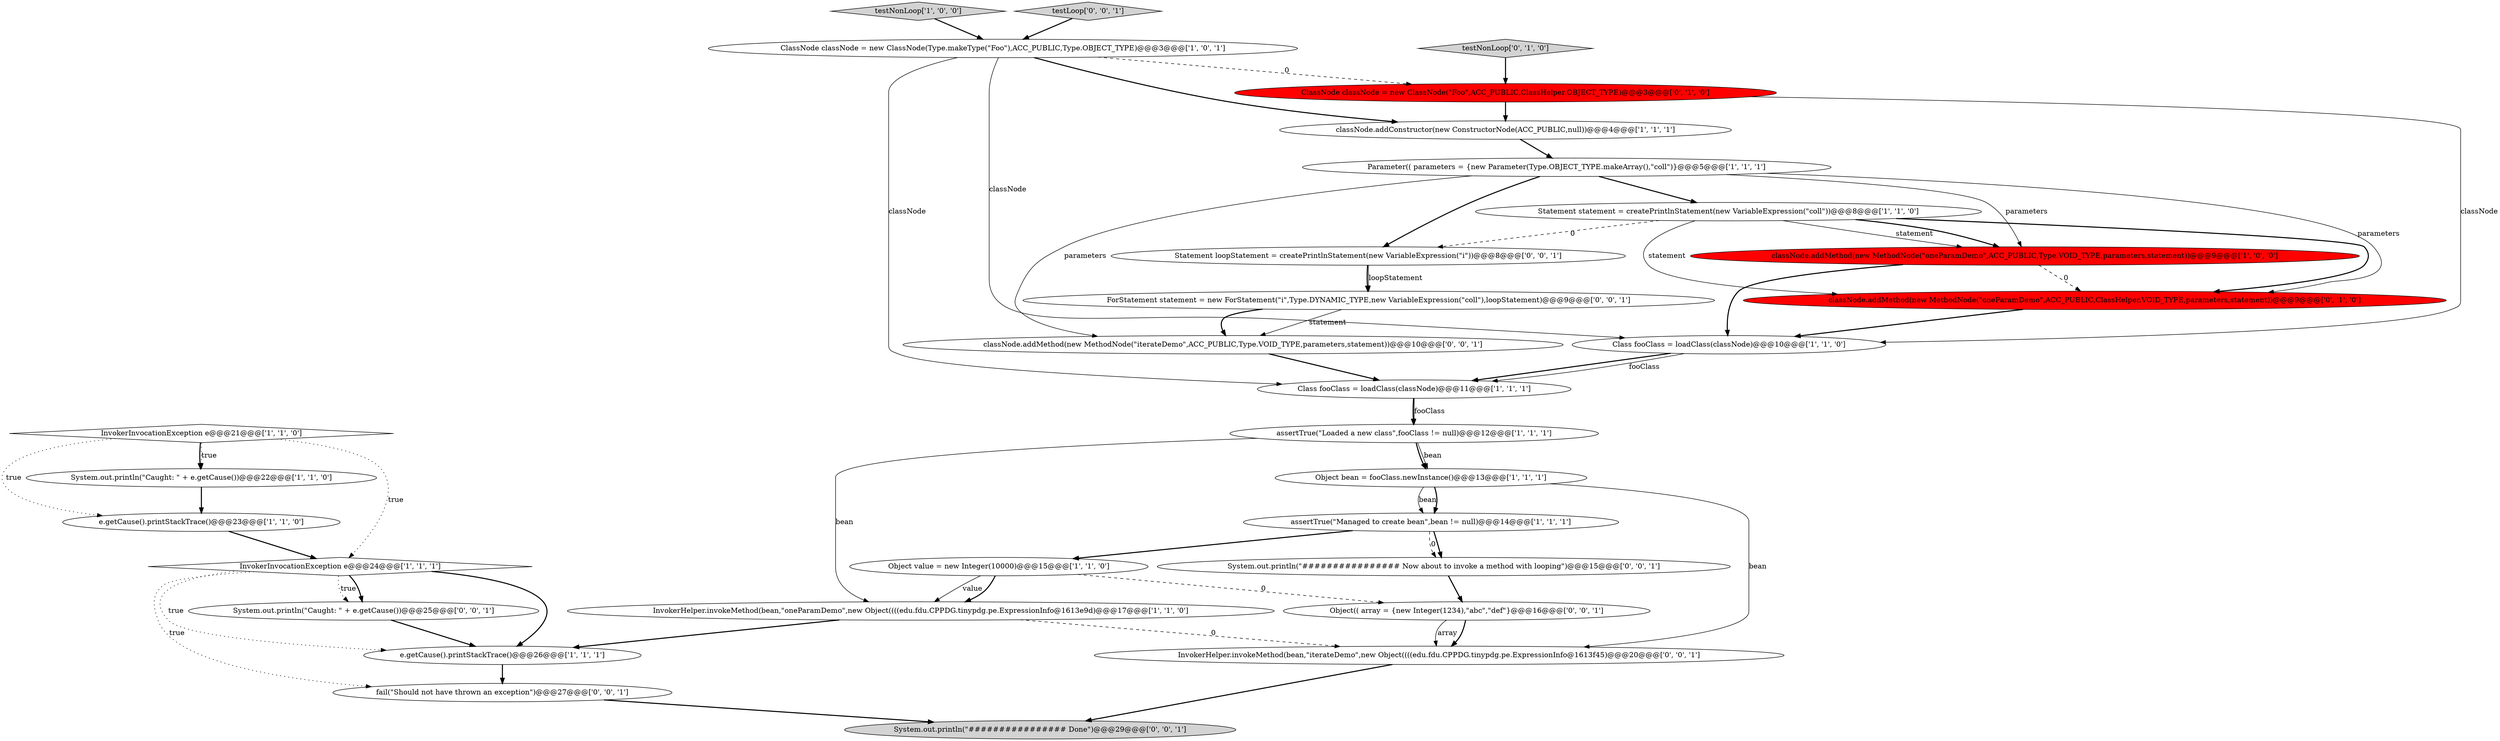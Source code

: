 digraph {
2 [style = filled, label = "Statement statement = createPrintlnStatement(new VariableExpression(\"coll\"))@@@8@@@['1', '1', '0']", fillcolor = white, shape = ellipse image = "AAA0AAABBB1BBB"];
24 [style = filled, label = "System.out.println(\"################ Done\")@@@29@@@['0', '0', '1']", fillcolor = lightgray, shape = ellipse image = "AAA0AAABBB3BBB"];
26 [style = filled, label = "ForStatement statement = new ForStatement(\"i\",Type.DYNAMIC_TYPE,new VariableExpression(\"coll\"),loopStatement)@@@9@@@['0', '0', '1']", fillcolor = white, shape = ellipse image = "AAA0AAABBB3BBB"];
13 [style = filled, label = "Parameter(( parameters = {new Parameter(Type.OBJECT_TYPE.makeArray(),\"coll\")}@@@5@@@['1', '1', '1']", fillcolor = white, shape = ellipse image = "AAA0AAABBB1BBB"];
10 [style = filled, label = "ClassNode classNode = new ClassNode(Type.makeType(\"Foo\"),ACC_PUBLIC,Type.OBJECT_TYPE)@@@3@@@['1', '0', '1']", fillcolor = white, shape = ellipse image = "AAA0AAABBB1BBB"];
28 [style = filled, label = "System.out.println(\"################ Now about to invoke a method with looping\")@@@15@@@['0', '0', '1']", fillcolor = white, shape = ellipse image = "AAA0AAABBB3BBB"];
14 [style = filled, label = "classNode.addMethod(new MethodNode(\"oneParamDemo\",ACC_PUBLIC,Type.VOID_TYPE,parameters,statement))@@@9@@@['1', '0', '0']", fillcolor = red, shape = ellipse image = "AAA1AAABBB1BBB"];
18 [style = filled, label = "ClassNode classNode = new ClassNode(\"Foo\",ACC_PUBLIC,ClassHelper.OBJECT_TYPE)@@@3@@@['0', '1', '0']", fillcolor = red, shape = ellipse image = "AAA1AAABBB2BBB"];
3 [style = filled, label = "Object value = new Integer(10000)@@@15@@@['1', '1', '0']", fillcolor = white, shape = ellipse image = "AAA0AAABBB1BBB"];
23 [style = filled, label = "fail(\"Should not have thrown an exception\")@@@27@@@['0', '0', '1']", fillcolor = white, shape = ellipse image = "AAA0AAABBB3BBB"];
15 [style = filled, label = "Class fooClass = loadClass(classNode)@@@11@@@['1', '1', '1']", fillcolor = white, shape = ellipse image = "AAA0AAABBB1BBB"];
21 [style = filled, label = "Statement loopStatement = createPrintlnStatement(new VariableExpression(\"i\"))@@@8@@@['0', '0', '1']", fillcolor = white, shape = ellipse image = "AAA0AAABBB3BBB"];
16 [style = filled, label = "assertTrue(\"Loaded a new class\",fooClass != null)@@@12@@@['1', '1', '1']", fillcolor = white, shape = ellipse image = "AAA0AAABBB1BBB"];
8 [style = filled, label = "InvokerInvocationException e@@@24@@@['1', '1', '1']", fillcolor = white, shape = diamond image = "AAA0AAABBB1BBB"];
19 [style = filled, label = "classNode.addMethod(new MethodNode(\"oneParamDemo\",ACC_PUBLIC,ClassHelper.VOID_TYPE,parameters,statement))@@@9@@@['0', '1', '0']", fillcolor = red, shape = ellipse image = "AAA1AAABBB2BBB"];
4 [style = filled, label = "InvokerHelper.invokeMethod(bean,\"oneParamDemo\",new Object((((edu.fdu.CPPDG.tinypdg.pe.ExpressionInfo@1613e9d)@@@17@@@['1', '1', '0']", fillcolor = white, shape = ellipse image = "AAA0AAABBB1BBB"];
27 [style = filled, label = "System.out.println(\"Caught: \" + e.getCause())@@@25@@@['0', '0', '1']", fillcolor = white, shape = ellipse image = "AAA0AAABBB3BBB"];
12 [style = filled, label = "classNode.addConstructor(new ConstructorNode(ACC_PUBLIC,null))@@@4@@@['1', '1', '1']", fillcolor = white, shape = ellipse image = "AAA0AAABBB1BBB"];
1 [style = filled, label = "Class fooClass = loadClass(classNode)@@@10@@@['1', '1', '0']", fillcolor = white, shape = ellipse image = "AAA0AAABBB1BBB"];
7 [style = filled, label = "e.getCause().printStackTrace()@@@23@@@['1', '1', '0']", fillcolor = white, shape = ellipse image = "AAA0AAABBB1BBB"];
5 [style = filled, label = "e.getCause().printStackTrace()@@@26@@@['1', '1', '1']", fillcolor = white, shape = ellipse image = "AAA0AAABBB1BBB"];
25 [style = filled, label = "Object(( array = {new Integer(1234),\"abc\",\"def\"}@@@16@@@['0', '0', '1']", fillcolor = white, shape = ellipse image = "AAA0AAABBB3BBB"];
6 [style = filled, label = "testNonLoop['1', '0', '0']", fillcolor = lightgray, shape = diamond image = "AAA0AAABBB1BBB"];
9 [style = filled, label = "InvokerInvocationException e@@@21@@@['1', '1', '0']", fillcolor = white, shape = diamond image = "AAA0AAABBB1BBB"];
0 [style = filled, label = "System.out.println(\"Caught: \" + e.getCause())@@@22@@@['1', '1', '0']", fillcolor = white, shape = ellipse image = "AAA0AAABBB1BBB"];
17 [style = filled, label = "Object bean = fooClass.newInstance()@@@13@@@['1', '1', '1']", fillcolor = white, shape = ellipse image = "AAA0AAABBB1BBB"];
22 [style = filled, label = "classNode.addMethod(new MethodNode(\"iterateDemo\",ACC_PUBLIC,Type.VOID_TYPE,parameters,statement))@@@10@@@['0', '0', '1']", fillcolor = white, shape = ellipse image = "AAA0AAABBB3BBB"];
29 [style = filled, label = "InvokerHelper.invokeMethod(bean,\"iterateDemo\",new Object((((edu.fdu.CPPDG.tinypdg.pe.ExpressionInfo@1613f45)@@@20@@@['0', '0', '1']", fillcolor = white, shape = ellipse image = "AAA0AAABBB3BBB"];
20 [style = filled, label = "testNonLoop['0', '1', '0']", fillcolor = lightgray, shape = diamond image = "AAA0AAABBB2BBB"];
11 [style = filled, label = "assertTrue(\"Managed to create bean\",bean != null)@@@14@@@['1', '1', '1']", fillcolor = white, shape = ellipse image = "AAA0AAABBB1BBB"];
30 [style = filled, label = "testLoop['0', '0', '1']", fillcolor = lightgray, shape = diamond image = "AAA0AAABBB3BBB"];
11->28 [style = bold, label=""];
3->4 [style = solid, label="value"];
18->1 [style = solid, label="classNode"];
2->19 [style = bold, label=""];
22->15 [style = bold, label=""];
10->15 [style = solid, label="classNode"];
17->11 [style = solid, label="bean"];
9->0 [style = bold, label=""];
9->0 [style = dotted, label="true"];
5->23 [style = bold, label=""];
1->15 [style = bold, label=""];
13->22 [style = solid, label="parameters"];
16->17 [style = solid, label="bean"];
18->12 [style = bold, label=""];
2->14 [style = solid, label="statement"];
13->19 [style = solid, label="parameters"];
8->23 [style = dotted, label="true"];
1->15 [style = solid, label="fooClass"];
16->17 [style = bold, label=""];
25->29 [style = bold, label=""];
15->16 [style = bold, label=""];
7->8 [style = bold, label=""];
16->4 [style = solid, label="bean"];
3->4 [style = bold, label=""];
14->1 [style = bold, label=""];
26->22 [style = bold, label=""];
0->7 [style = bold, label=""];
9->8 [style = dotted, label="true"];
21->26 [style = solid, label="loopStatement"];
20->18 [style = bold, label=""];
11->28 [style = dashed, label="0"];
12->13 [style = bold, label=""];
19->1 [style = bold, label=""];
21->26 [style = bold, label=""];
23->24 [style = bold, label=""];
17->29 [style = solid, label="bean"];
8->5 [style = bold, label=""];
2->21 [style = dashed, label="0"];
11->3 [style = bold, label=""];
8->5 [style = dotted, label="true"];
10->12 [style = bold, label=""];
6->10 [style = bold, label=""];
2->14 [style = bold, label=""];
2->19 [style = solid, label="statement"];
30->10 [style = bold, label=""];
28->25 [style = bold, label=""];
13->14 [style = solid, label="parameters"];
14->19 [style = dashed, label="0"];
27->5 [style = bold, label=""];
25->29 [style = solid, label="array"];
10->1 [style = solid, label="classNode"];
9->7 [style = dotted, label="true"];
8->27 [style = dotted, label="true"];
13->21 [style = bold, label=""];
29->24 [style = bold, label=""];
8->27 [style = bold, label=""];
4->29 [style = dashed, label="0"];
4->5 [style = bold, label=""];
26->22 [style = solid, label="statement"];
10->18 [style = dashed, label="0"];
15->16 [style = solid, label="fooClass"];
13->2 [style = bold, label=""];
17->11 [style = bold, label=""];
3->25 [style = dashed, label="0"];
}
